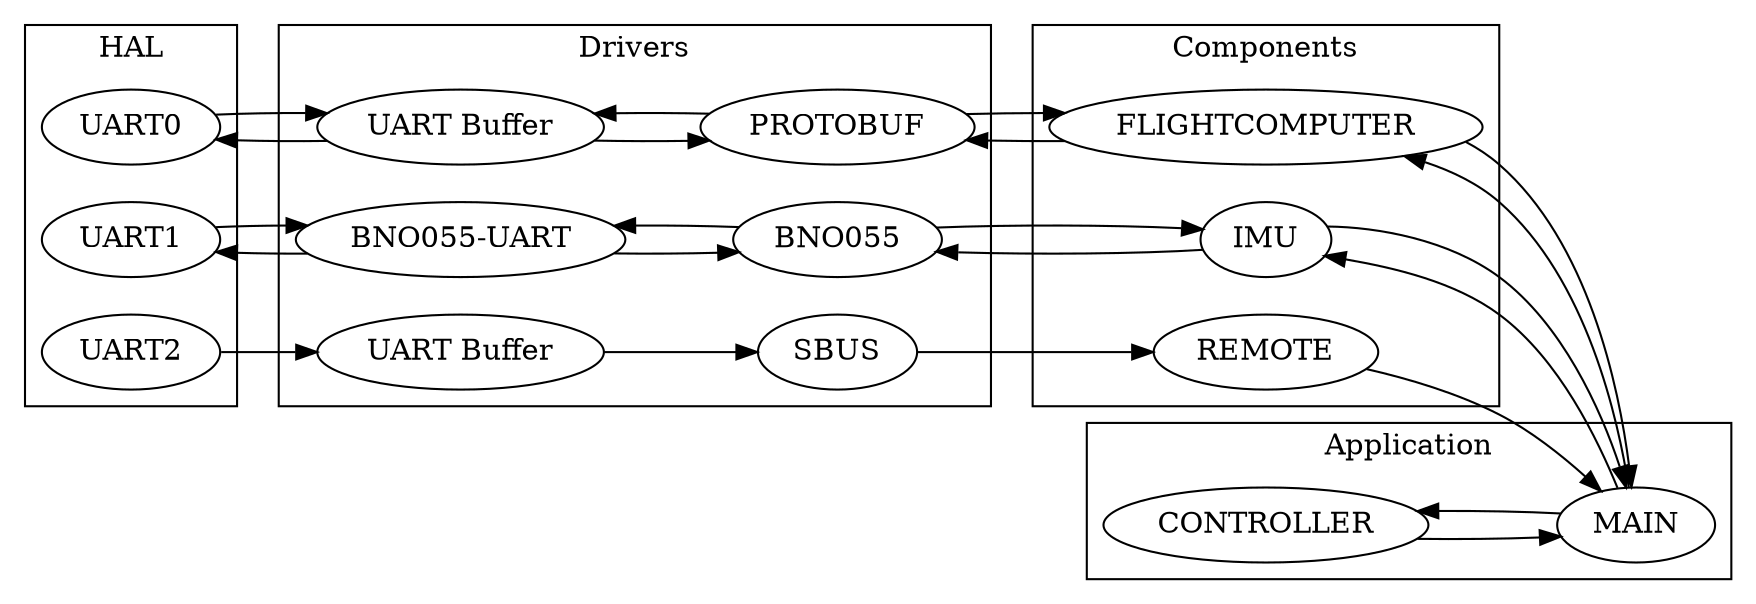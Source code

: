 digraph {
    rankdir = "LR";

    subgraph clusterHAL {
        label="HAL"
        UART0;
        UART1;
        UART2;
    }

    subgraph clusterDrivers {
        label="Drivers"
        BNO055UART [label = "BNO055-UART";];
        BNO055;
        UART_RX_BUFFER0 [label="UART Buffer"]
        UART_RX_BUFFER2 [label="UART Buffer"]

        BNO055 ->BNO055UART;
        BNO055UART -> BNO055;
        
        UART_RX_BUFFER2 -> SBUS;
        UART_RX_BUFFER0 -> PROTOBUF;
        PROTOBUF -> UART_RX_BUFFER0;
    }

    subgraph clusterComponents {
        label="Components"
        IMU;    
        REMOTE;
        FLIGHTCOMPUTER;
    }

    subgraph clusterApplication {
        label="Application"
        CONTROLLER;
        MAIN;
    }

    UART1 -> BNO055UART;
    BNO055UART -> UART1;

    UART2 -> UART_RX_BUFFER2;

    UART0 -> UART_RX_BUFFER0;
    UART_RX_BUFFER0 -> UART0;

    BNO055 -> IMU;
    IMU -> BNO055;

    SBUS -> REMOTE;
    PROTOBUF -> FLIGHTCOMPUTER;
    FLIGHTCOMPUTER -> PROTOBUF;

    IMU -> MAIN;
    MAIN -> IMU;

    REMOTE -> MAIN;

    FLIGHTCOMPUTER -> MAIN;
    MAIN -> FLIGHTCOMPUTER;

    MAIN -> CONTROLLER;
    CONTROLLER -> MAIN;
}